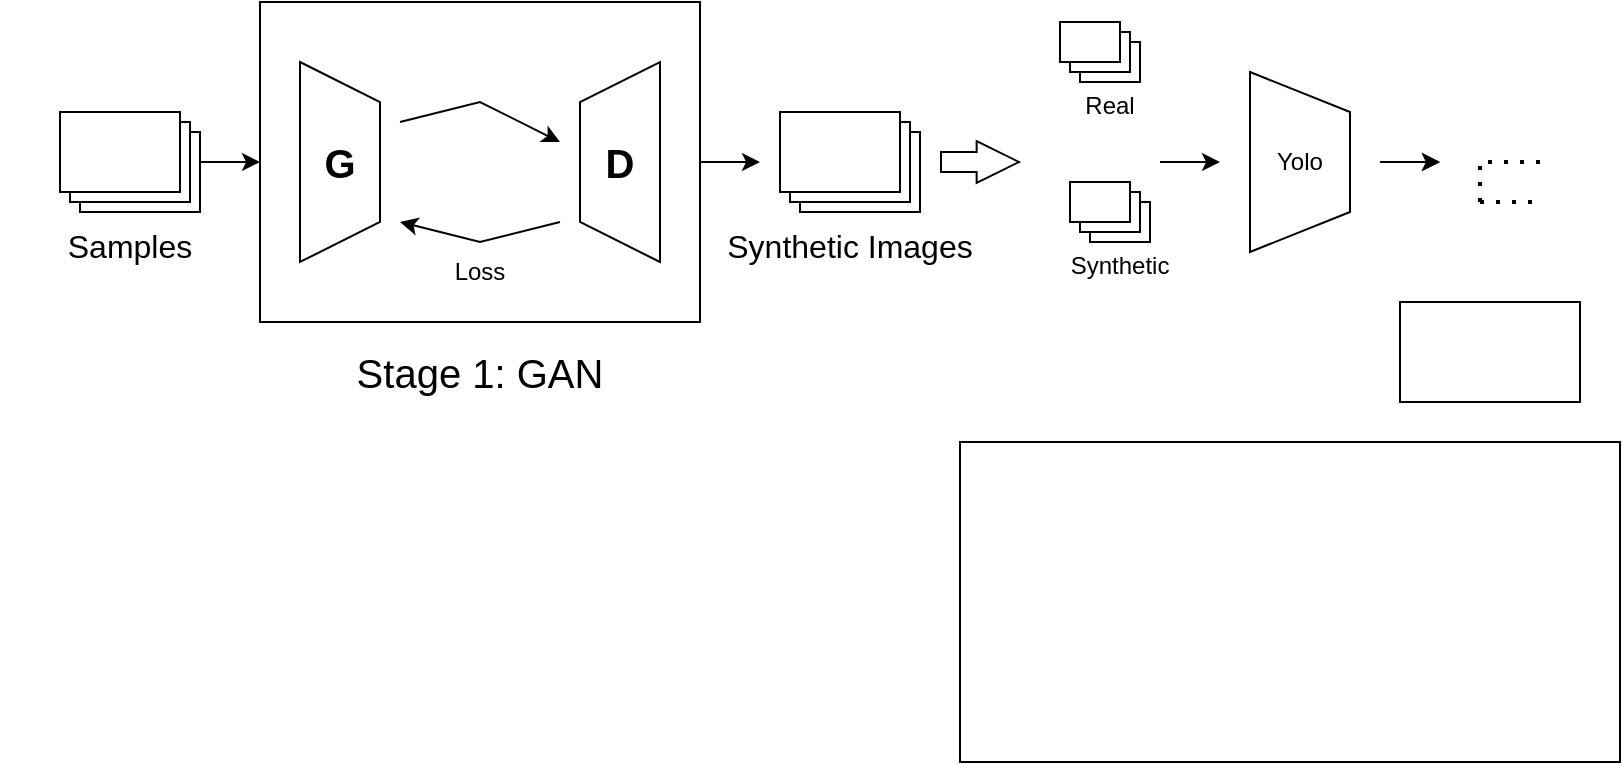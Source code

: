 <mxfile version="20.7.4" type="github">
  <diagram id="DYEwAd0FXtR8L2iEkwV9" name="Page-1">
    <mxGraphModel dx="1725" dy="458" grid="1" gridSize="10" guides="1" tooltips="1" connect="1" arrows="1" fold="1" page="1" pageScale="1" pageWidth="850" pageHeight="1100" math="0" shadow="0">
      <root>
        <mxCell id="0" />
        <mxCell id="1" parent="0" />
        <mxCell id="c-NwQK7uivU0Sarzc9AO-45" value="" style="rounded=0;whiteSpace=wrap;html=1;fontSize=12;" vertex="1" parent="1">
          <mxGeometry x="680" y="310" width="90" height="50" as="geometry" />
        </mxCell>
        <mxCell id="c-NwQK7uivU0Sarzc9AO-1" value="" style="rounded=0;whiteSpace=wrap;html=1;" vertex="1" parent="1">
          <mxGeometry x="110" y="160" width="220" height="160" as="geometry" />
        </mxCell>
        <mxCell id="c-NwQK7uivU0Sarzc9AO-2" value="" style="shape=trapezoid;perimeter=trapezoidPerimeter;whiteSpace=wrap;html=1;fixedSize=1;rotation=-90;" vertex="1" parent="1">
          <mxGeometry x="240" y="220" width="100" height="40" as="geometry" />
        </mxCell>
        <mxCell id="c-NwQK7uivU0Sarzc9AO-3" value="" style="shape=trapezoid;perimeter=trapezoidPerimeter;whiteSpace=wrap;html=1;fixedSize=1;rotation=90;" vertex="1" parent="1">
          <mxGeometry x="100" y="220" width="100" height="40" as="geometry" />
        </mxCell>
        <mxCell id="c-NwQK7uivU0Sarzc9AO-13" value="" style="endArrow=classic;html=1;rounded=0;" edge="1" parent="1">
          <mxGeometry width="50" height="50" relative="1" as="geometry">
            <mxPoint x="180" y="220" as="sourcePoint" />
            <mxPoint x="260" y="230" as="targetPoint" />
            <Array as="points">
              <mxPoint x="220" y="210" />
            </Array>
          </mxGeometry>
        </mxCell>
        <mxCell id="c-NwQK7uivU0Sarzc9AO-14" value="" style="endArrow=classic;html=1;rounded=0;startArrow=none;" edge="1" parent="1">
          <mxGeometry width="50" height="50" relative="1" as="geometry">
            <mxPoint x="260" y="270" as="sourcePoint" />
            <mxPoint x="180" y="270" as="targetPoint" />
            <Array as="points">
              <mxPoint x="220" y="280" />
            </Array>
          </mxGeometry>
        </mxCell>
        <mxCell id="c-NwQK7uivU0Sarzc9AO-17" value="Loss" style="text;html=1;strokeColor=none;fillColor=none;align=center;verticalAlign=middle;whiteSpace=wrap;rounded=0;" vertex="1" parent="1">
          <mxGeometry x="190" y="280" width="60" height="30" as="geometry" />
        </mxCell>
        <mxCell id="c-NwQK7uivU0Sarzc9AO-18" value="&lt;font style=&quot;font-size: 20px;&quot;&gt;&lt;b&gt;G&lt;/b&gt;&lt;/font&gt;" style="text;html=1;strokeColor=none;fillColor=none;align=center;verticalAlign=middle;whiteSpace=wrap;rounded=0;" vertex="1" parent="1">
          <mxGeometry x="120" y="225" width="60" height="30" as="geometry" />
        </mxCell>
        <mxCell id="c-NwQK7uivU0Sarzc9AO-19" value="&lt;span style=&quot;font-size: 20px;&quot;&gt;&lt;b&gt;D&lt;/b&gt;&lt;/span&gt;" style="text;html=1;strokeColor=none;fillColor=none;align=center;verticalAlign=middle;whiteSpace=wrap;rounded=0;" vertex="1" parent="1">
          <mxGeometry x="260" y="225" width="60" height="30" as="geometry" />
        </mxCell>
        <mxCell id="c-NwQK7uivU0Sarzc9AO-20" value="Stage 1: GAN" style="text;html=1;strokeColor=none;fillColor=none;align=center;verticalAlign=middle;whiteSpace=wrap;rounded=0;fontSize=20;" vertex="1" parent="1">
          <mxGeometry x="150" y="330" width="140" height="30" as="geometry" />
        </mxCell>
        <mxCell id="c-NwQK7uivU0Sarzc9AO-23" value="" style="verticalLabelPosition=bottom;verticalAlign=top;html=1;shape=mxgraph.basic.layered_rect;dx=10;outlineConnect=0;whiteSpace=wrap;fontSize=20;" vertex="1" parent="1">
          <mxGeometry x="370" y="215" width="70" height="50" as="geometry" />
        </mxCell>
        <mxCell id="c-NwQK7uivU0Sarzc9AO-24" value="&lt;font style=&quot;font-size: 16px;&quot;&gt;Synthetic Images&lt;/font&gt;" style="text;html=1;strokeColor=none;fillColor=none;align=center;verticalAlign=middle;whiteSpace=wrap;rounded=0;fontSize=20;" vertex="1" parent="1">
          <mxGeometry x="340" y="265" width="130" height="30" as="geometry" />
        </mxCell>
        <mxCell id="c-NwQK7uivU0Sarzc9AO-25" value="" style="endArrow=classic;html=1;rounded=0;fontSize=16;exitX=1;exitY=0.5;exitDx=0;exitDy=0;" edge="1" parent="1" source="c-NwQK7uivU0Sarzc9AO-1">
          <mxGeometry width="50" height="50" relative="1" as="geometry">
            <mxPoint x="340" y="240" as="sourcePoint" />
            <mxPoint x="360" y="240" as="targetPoint" />
          </mxGeometry>
        </mxCell>
        <mxCell id="c-NwQK7uivU0Sarzc9AO-26" value="" style="verticalLabelPosition=bottom;verticalAlign=top;html=1;shape=mxgraph.basic.layered_rect;dx=10;outlineConnect=0;whiteSpace=wrap;fontSize=20;" vertex="1" parent="1">
          <mxGeometry x="10" y="215" width="70" height="50" as="geometry" />
        </mxCell>
        <mxCell id="c-NwQK7uivU0Sarzc9AO-27" value="&lt;span style=&quot;font-size: 16px;&quot;&gt;Samples&lt;/span&gt;" style="text;html=1;strokeColor=none;fillColor=none;align=center;verticalAlign=middle;whiteSpace=wrap;rounded=0;fontSize=20;" vertex="1" parent="1">
          <mxGeometry x="-20" y="265" width="130" height="30" as="geometry" />
        </mxCell>
        <mxCell id="c-NwQK7uivU0Sarzc9AO-28" value="" style="endArrow=classic;html=1;rounded=0;fontSize=16;" edge="1" parent="1" source="c-NwQK7uivU0Sarzc9AO-26">
          <mxGeometry width="50" height="50" relative="1" as="geometry">
            <mxPoint x="90" y="240" as="sourcePoint" />
            <mxPoint x="110" y="240" as="targetPoint" />
          </mxGeometry>
        </mxCell>
        <mxCell id="c-NwQK7uivU0Sarzc9AO-29" value="" style="rounded=0;whiteSpace=wrap;html=1;fontSize=16;" vertex="1" parent="1">
          <mxGeometry x="460" y="380" width="330" height="160" as="geometry" />
        </mxCell>
        <mxCell id="c-NwQK7uivU0Sarzc9AO-30" value="" style="shape=flexArrow;endArrow=classic;html=1;rounded=0;fontSize=16;endWidth=10;endSize=6.725;" edge="1" parent="1">
          <mxGeometry width="50" height="50" relative="1" as="geometry">
            <mxPoint x="450" y="240" as="sourcePoint" />
            <mxPoint x="490" y="240" as="targetPoint" />
          </mxGeometry>
        </mxCell>
        <mxCell id="c-NwQK7uivU0Sarzc9AO-31" value="" style="verticalLabelPosition=bottom;verticalAlign=top;html=1;shape=mxgraph.basic.layered_rect;dx=10;outlineConnect=0;whiteSpace=wrap;fontSize=20;" vertex="1" parent="1">
          <mxGeometry x="510" y="170" width="40" height="30" as="geometry" />
        </mxCell>
        <mxCell id="c-NwQK7uivU0Sarzc9AO-32" value="" style="verticalLabelPosition=bottom;verticalAlign=top;html=1;shape=mxgraph.basic.layered_rect;dx=10;outlineConnect=0;whiteSpace=wrap;fontSize=20;" vertex="1" parent="1">
          <mxGeometry x="515" y="250" width="40" height="30" as="geometry" />
        </mxCell>
        <mxCell id="c-NwQK7uivU0Sarzc9AO-33" value="&lt;span style=&quot;font-size: 12px;&quot;&gt;Synthetic&lt;/span&gt;" style="text;html=1;strokeColor=none;fillColor=none;align=center;verticalAlign=middle;whiteSpace=wrap;rounded=0;fontSize=16;" vertex="1" parent="1">
          <mxGeometry x="515" y="285" width="50" height="10" as="geometry" />
        </mxCell>
        <mxCell id="c-NwQK7uivU0Sarzc9AO-34" value="&lt;span style=&quot;font-size: 12px;&quot;&gt;Real&lt;/span&gt;" style="text;html=1;strokeColor=none;fillColor=none;align=center;verticalAlign=middle;whiteSpace=wrap;rounded=0;fontSize=16;" vertex="1" parent="1">
          <mxGeometry x="520" y="205" width="30" height="10" as="geometry" />
        </mxCell>
        <mxCell id="c-NwQK7uivU0Sarzc9AO-35" value="" style="shape=image;html=1;verticalAlign=top;verticalLabelPosition=bottom;labelBackgroundColor=#ffffff;imageAspect=0;aspect=fixed;image=https://cdn4.iconfinder.com/data/icons/ionicons/512/icon-ios7-plus-empty-128.png;fontSize=12;" vertex="1" parent="1">
          <mxGeometry x="515" y="220" width="30" height="30" as="geometry" />
        </mxCell>
        <mxCell id="c-NwQK7uivU0Sarzc9AO-39" value="" style="endArrow=classic;html=1;rounded=0;fontSize=12;" edge="1" parent="1">
          <mxGeometry width="50" height="50" relative="1" as="geometry">
            <mxPoint x="560" y="240" as="sourcePoint" />
            <mxPoint x="590" y="240" as="targetPoint" />
          </mxGeometry>
        </mxCell>
        <mxCell id="c-NwQK7uivU0Sarzc9AO-40" value="" style="shape=trapezoid;perimeter=trapezoidPerimeter;whiteSpace=wrap;html=1;fixedSize=1;fontSize=12;rotation=90;" vertex="1" parent="1">
          <mxGeometry x="585" y="215" width="90" height="50" as="geometry" />
        </mxCell>
        <mxCell id="c-NwQK7uivU0Sarzc9AO-41" value="Yolo" style="text;html=1;strokeColor=none;fillColor=none;align=center;verticalAlign=middle;whiteSpace=wrap;rounded=0;fontSize=12;" vertex="1" parent="1">
          <mxGeometry x="600" y="225" width="60" height="30" as="geometry" />
        </mxCell>
        <mxCell id="c-NwQK7uivU0Sarzc9AO-43" value="" style="endArrow=classic;html=1;rounded=0;fontSize=12;" edge="1" parent="1">
          <mxGeometry width="50" height="50" relative="1" as="geometry">
            <mxPoint x="670" y="240" as="sourcePoint" />
            <mxPoint x="700" y="240" as="targetPoint" />
          </mxGeometry>
        </mxCell>
        <mxCell id="c-NwQK7uivU0Sarzc9AO-44" value="" style="endArrow=classic;html=1;rounded=0;fontSize=12;" edge="1" parent="1">
          <mxGeometry width="50" height="50" relative="1" as="geometry">
            <mxPoint x="670" y="240" as="sourcePoint" />
            <mxPoint x="700" y="240" as="targetPoint" />
            <Array as="points">
              <mxPoint x="680" y="240" />
            </Array>
          </mxGeometry>
        </mxCell>
        <mxCell id="c-NwQK7uivU0Sarzc9AO-46" value="" style="endArrow=none;dashed=1;html=1;dashPattern=1 3;strokeWidth=2;rounded=0;fontSize=12;" edge="1" parent="1">
          <mxGeometry width="50" height="50" relative="1" as="geometry">
            <mxPoint x="720" y="260" as="sourcePoint" />
            <mxPoint x="750" y="260" as="targetPoint" />
          </mxGeometry>
        </mxCell>
        <mxCell id="c-NwQK7uivU0Sarzc9AO-47" value="" style="endArrow=none;dashed=1;html=1;dashPattern=1 3;strokeWidth=2;rounded=0;fontSize=12;" edge="1" parent="1">
          <mxGeometry width="50" height="50" relative="1" as="geometry">
            <mxPoint x="720" y="260" as="sourcePoint" />
            <mxPoint x="750" y="240" as="targetPoint" />
            <Array as="points">
              <mxPoint x="720" y="240" />
            </Array>
          </mxGeometry>
        </mxCell>
      </root>
    </mxGraphModel>
  </diagram>
</mxfile>
